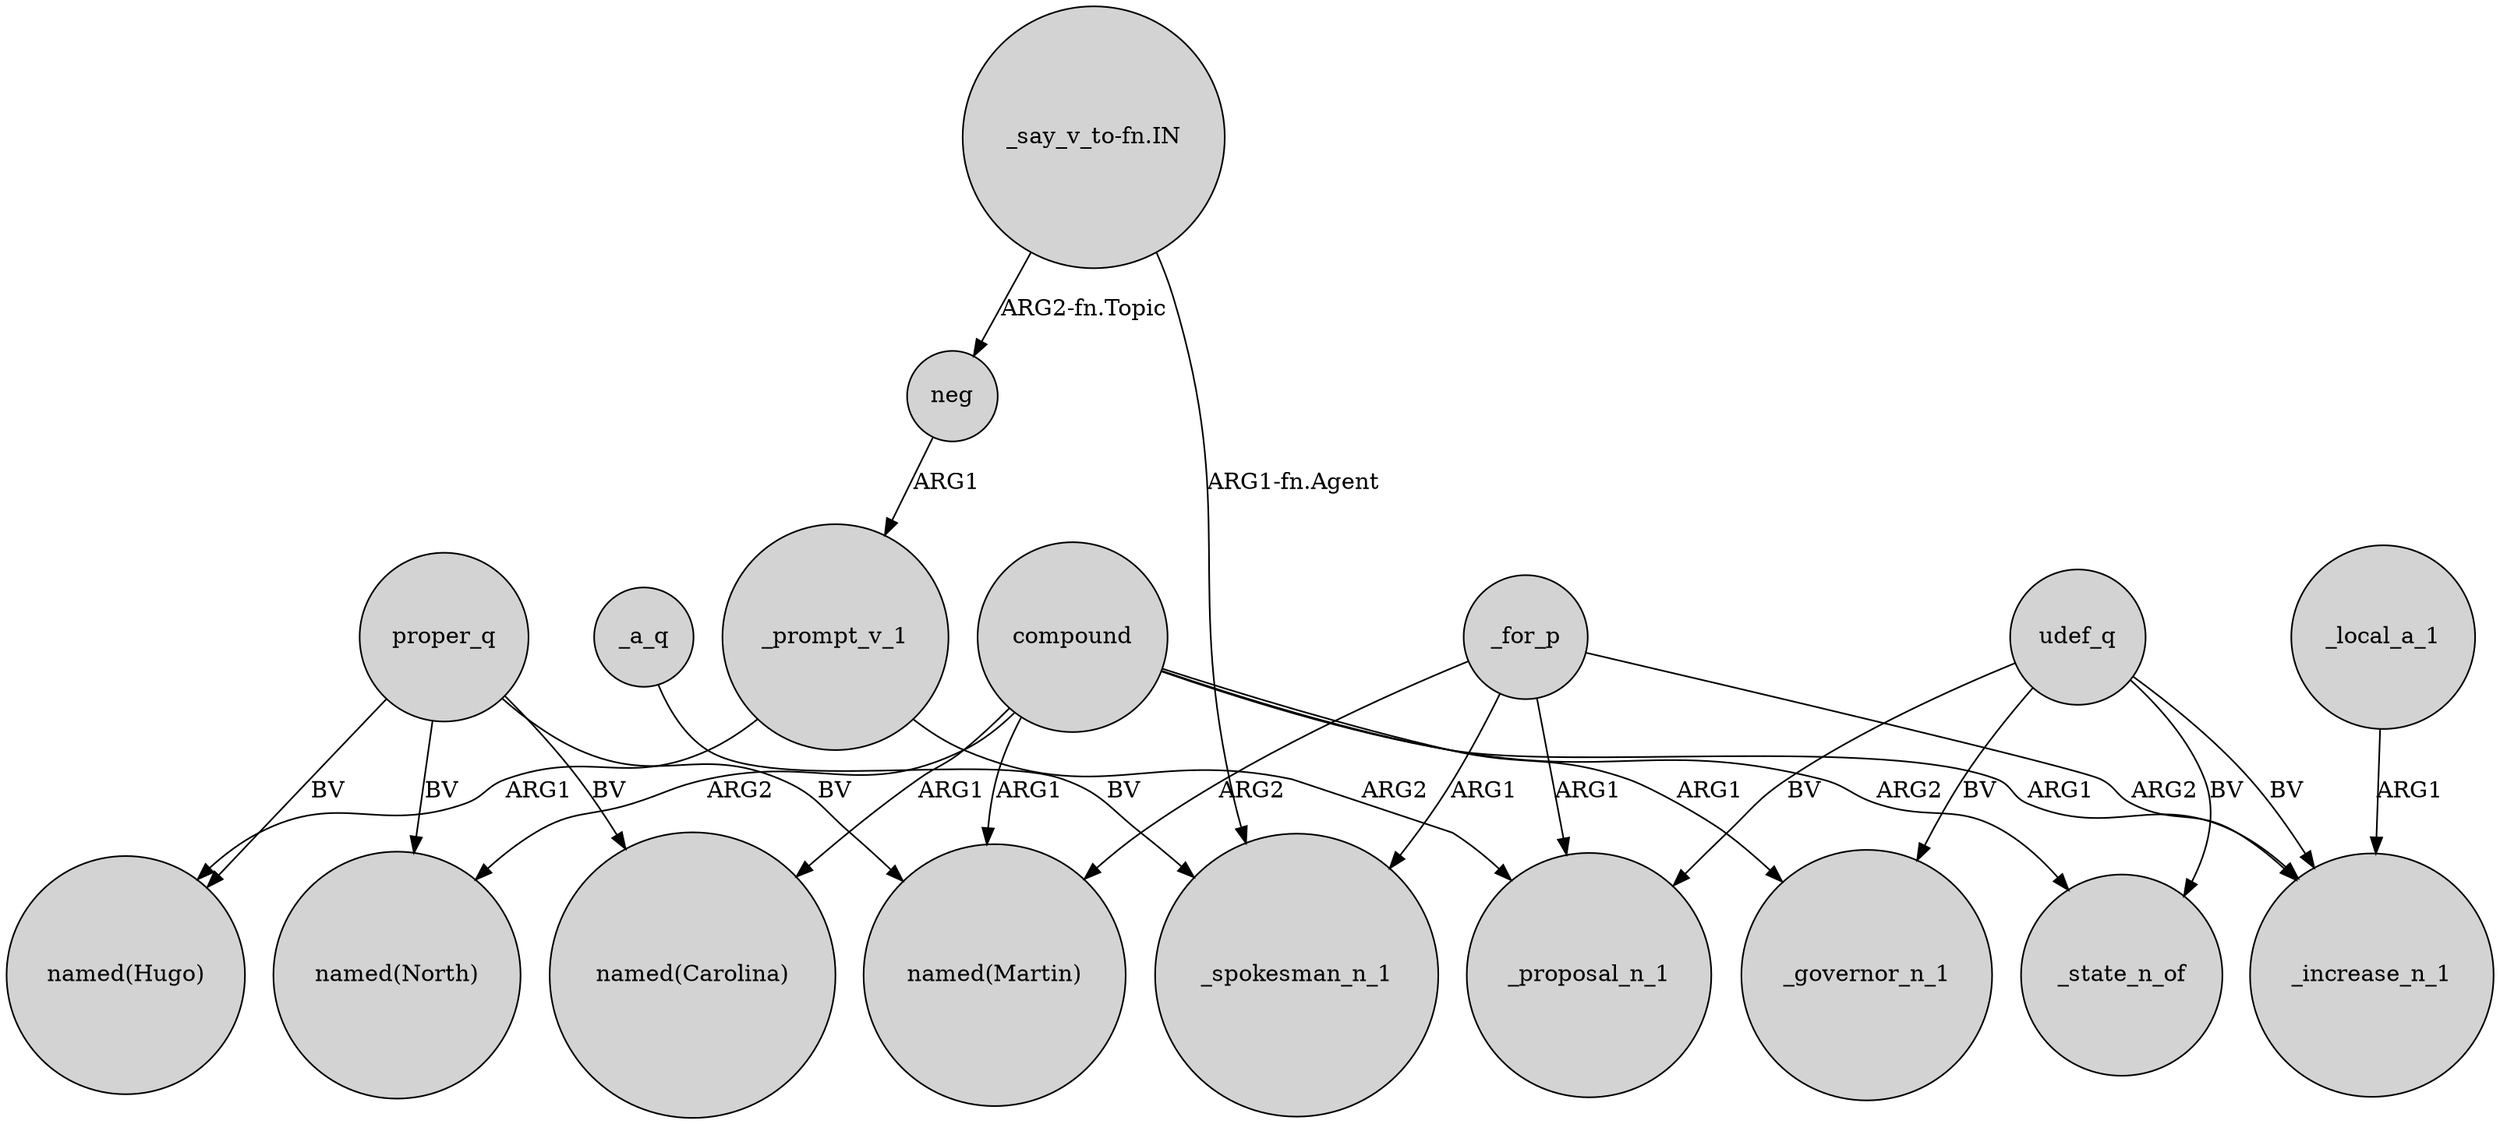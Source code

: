 digraph {
	node [shape=circle style=filled]
	compound -> "named(North)" [label=ARG2]
	_for_p -> _spokesman_n_1 [label=ARG1]
	proper_q -> "named(North)" [label=BV]
	udef_q -> _governor_n_1 [label=BV]
	udef_q -> _proposal_n_1 [label=BV]
	_prompt_v_1 -> "named(Hugo)" [label=ARG1]
	udef_q -> _state_n_of [label=BV]
	compound -> "named(Martin)" [label=ARG1]
	compound -> _state_n_of [label=ARG2]
	"_say_v_to-fn.IN" -> _spokesman_n_1 [label="ARG1-fn.Agent"]
	_local_a_1 -> _increase_n_1 [label=ARG1]
	compound -> _governor_n_1 [label=ARG1]
	udef_q -> _increase_n_1 [label=BV]
	neg -> _prompt_v_1 [label=ARG1]
	_for_p -> _proposal_n_1 [label=ARG1]
	compound -> "named(Carolina)" [label=ARG1]
	_for_p -> _increase_n_1 [label=ARG2]
	proper_q -> "named(Martin)" [label=BV]
	proper_q -> "named(Hugo)" [label=BV]
	"_say_v_to-fn.IN" -> neg [label="ARG2-fn.Topic"]
	_prompt_v_1 -> _proposal_n_1 [label=ARG2]
	compound -> _increase_n_1 [label=ARG1]
	_a_q -> _spokesman_n_1 [label=BV]
	proper_q -> "named(Carolina)" [label=BV]
	_for_p -> "named(Martin)" [label=ARG2]
}
